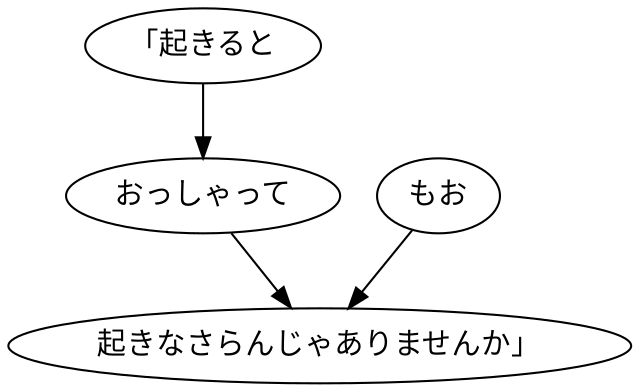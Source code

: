 digraph graph6504 {
	node0 [label="「起きると"];
	node1 [label="おっしゃって"];
	node2 [label="もお"];
	node3 [label="起きなさらんじゃありませんか」"];
	node0 -> node1;
	node1 -> node3;
	node2 -> node3;
}
